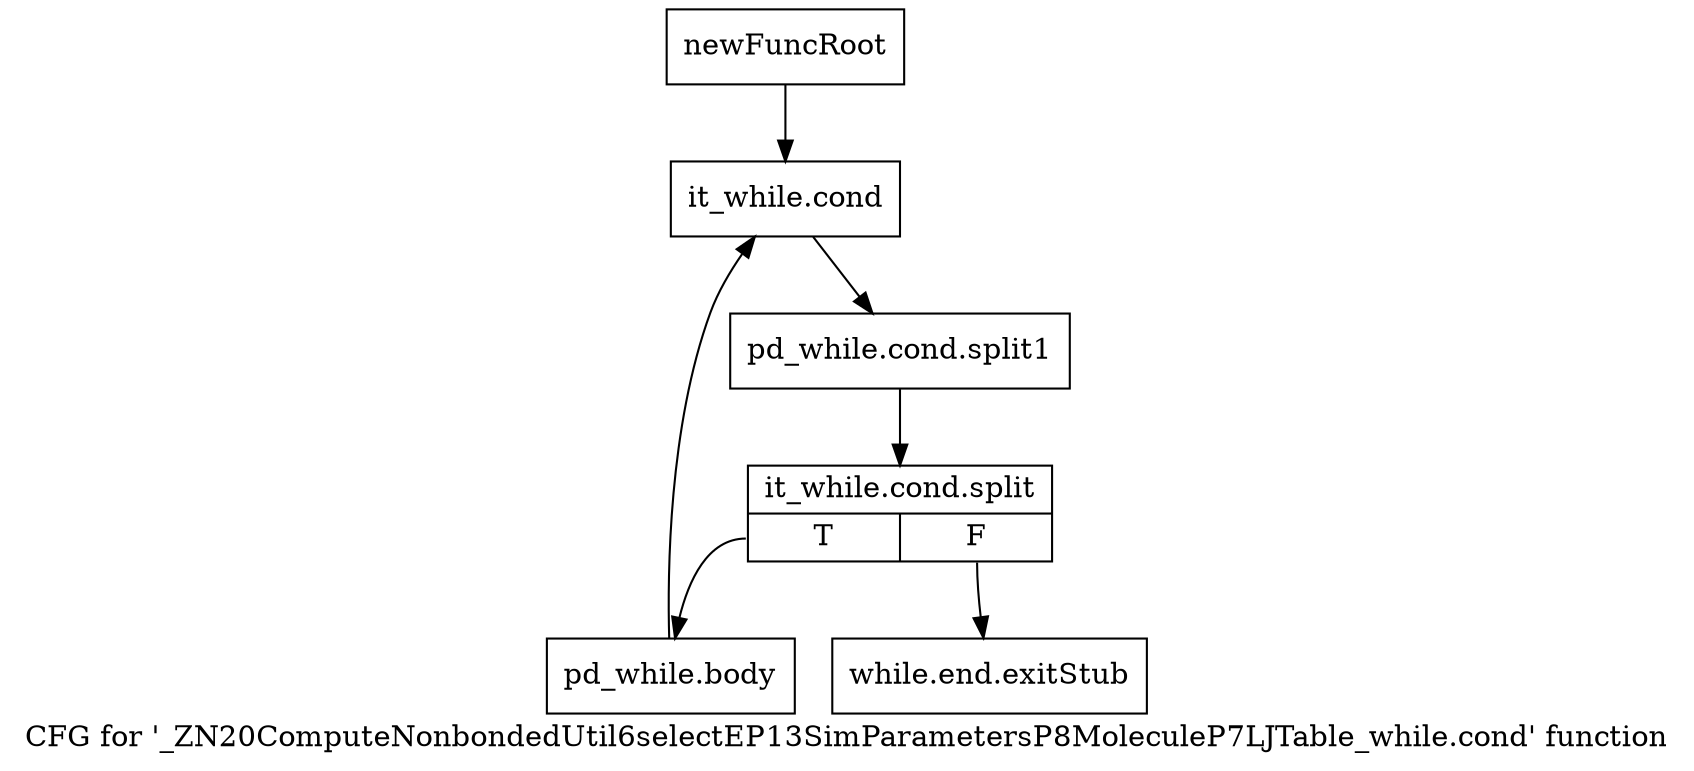 digraph "CFG for '_ZN20ComputeNonbondedUtil6selectEP13SimParametersP8MoleculeP7LJTable_while.cond' function" {
	label="CFG for '_ZN20ComputeNonbondedUtil6selectEP13SimParametersP8MoleculeP7LJTable_while.cond' function";

	Node0x1cab280 [shape=record,label="{newFuncRoot}"];
	Node0x1cab280 -> Node0x1cab320;
	Node0x1cab2d0 [shape=record,label="{while.end.exitStub}"];
	Node0x1cab320 [shape=record,label="{it_while.cond}"];
	Node0x1cab320 -> Node0x2742a00;
	Node0x2742a00 [shape=record,label="{pd_while.cond.split1}"];
	Node0x2742a00 -> Node0x26578c0;
	Node0x26578c0 [shape=record,label="{it_while.cond.split|{<s0>T|<s1>F}}"];
	Node0x26578c0:s0 -> Node0x1cab370;
	Node0x26578c0:s1 -> Node0x1cab2d0;
	Node0x1cab370 [shape=record,label="{pd_while.body}"];
	Node0x1cab370 -> Node0x1cab320;
}
